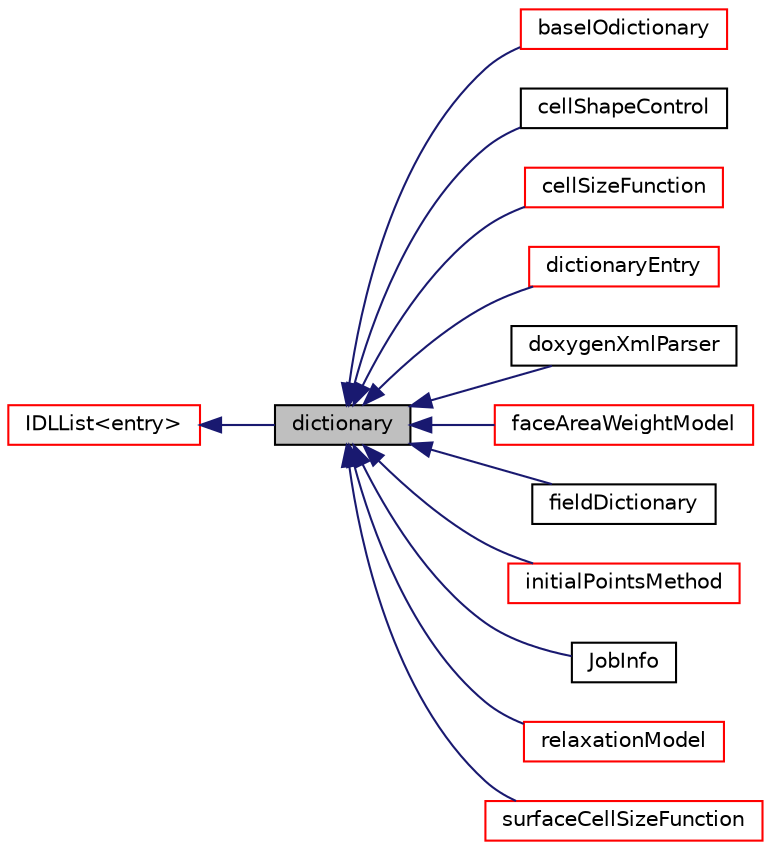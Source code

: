 digraph "dictionary"
{
  bgcolor="transparent";
  edge [fontname="Helvetica",fontsize="10",labelfontname="Helvetica",labelfontsize="10"];
  node [fontname="Helvetica",fontsize="10",shape=record];
  rankdir="LR";
  Node1 [label="dictionary",height=0.2,width=0.4,color="black", fillcolor="grey75", style="filled" fontcolor="black"];
  Node2 -> Node1 [dir="back",color="midnightblue",fontsize="10",style="solid",fontname="Helvetica"];
  Node2 [label="IDLList\<entry\>",height=0.2,width=0.4,color="red",URL="$classFoam_1_1ILList.html",tooltip="Template class for intrusive linked lists. "];
  Node1 -> Node3 [dir="back",color="midnightblue",fontsize="10",style="solid",fontname="Helvetica"];
  Node3 [label="baseIOdictionary",height=0.2,width=0.4,color="red",URL="$classFoam_1_1baseIOdictionary.html",tooltip="baseIOdictionary is derived from dictionary and IOobject to give the dictionary automatic IO function..."];
  Node1 -> Node4 [dir="back",color="midnightblue",fontsize="10",style="solid",fontname="Helvetica"];
  Node4 [label="cellShapeControl",height=0.2,width=0.4,color="black",URL="$classFoam_1_1cellShapeControl.html"];
  Node1 -> Node5 [dir="back",color="midnightblue",fontsize="10",style="solid",fontname="Helvetica"];
  Node5 [label="cellSizeFunction",height=0.2,width=0.4,color="red",URL="$classFoam_1_1cellSizeFunction.html",tooltip="Abstract base class for specifying target cell sizes. "];
  Node1 -> Node6 [dir="back",color="midnightblue",fontsize="10",style="solid",fontname="Helvetica"];
  Node6 [label="dictionaryEntry",height=0.2,width=0.4,color="red",URL="$classFoam_1_1dictionaryEntry.html",tooltip="A keyword and a list of tokens is a &#39;dictionaryEntry&#39;. "];
  Node1 -> Node7 [dir="back",color="midnightblue",fontsize="10",style="solid",fontname="Helvetica"];
  Node7 [label="doxygenXmlParser",height=0.2,width=0.4,color="black",URL="$classFoam_1_1doxygenXmlParser.html",tooltip="Parser for doxygen XML. "];
  Node1 -> Node8 [dir="back",color="midnightblue",fontsize="10",style="solid",fontname="Helvetica"];
  Node8 [label="faceAreaWeightModel",height=0.2,width=0.4,color="red",URL="$classFoam_1_1faceAreaWeightModel.html",tooltip="Abstract base class for providing faceAreaWeight values to the cell motion controller based on an arg..."];
  Node1 -> Node9 [dir="back",color="midnightblue",fontsize="10",style="solid",fontname="Helvetica"];
  Node9 [label="fieldDictionary",height=0.2,width=0.4,color="black",URL="$classFoam_1_1fieldDictionary.html",tooltip="Read field as dictionary (without mesh). "];
  Node1 -> Node10 [dir="back",color="midnightblue",fontsize="10",style="solid",fontname="Helvetica"];
  Node10 [label="initialPointsMethod",height=0.2,width=0.4,color="red",URL="$classFoam_1_1initialPointsMethod.html",tooltip="Abstract base class for generating initial points for a conformalVoronoiMesh. "];
  Node1 -> Node11 [dir="back",color="midnightblue",fontsize="10",style="solid",fontname="Helvetica"];
  Node11 [label="JobInfo",height=0.2,width=0.4,color="black",URL="$classFoam_1_1JobInfo.html",tooltip="Helper class for recording information about run/finished jobs. "];
  Node1 -> Node12 [dir="back",color="midnightblue",fontsize="10",style="solid",fontname="Helvetica"];
  Node12 [label="relaxationModel",height=0.2,width=0.4,color="red",URL="$classFoam_1_1relaxationModel.html",tooltip="Abstract base class for providing relaxation values to the cell motion controller. "];
  Node1 -> Node13 [dir="back",color="midnightblue",fontsize="10",style="solid",fontname="Helvetica"];
  Node13 [label="surfaceCellSizeFunction",height=0.2,width=0.4,color="red",URL="$classFoam_1_1surfaceCellSizeFunction.html",tooltip="Abstract base class for specifying target cell sizes. "];
}
